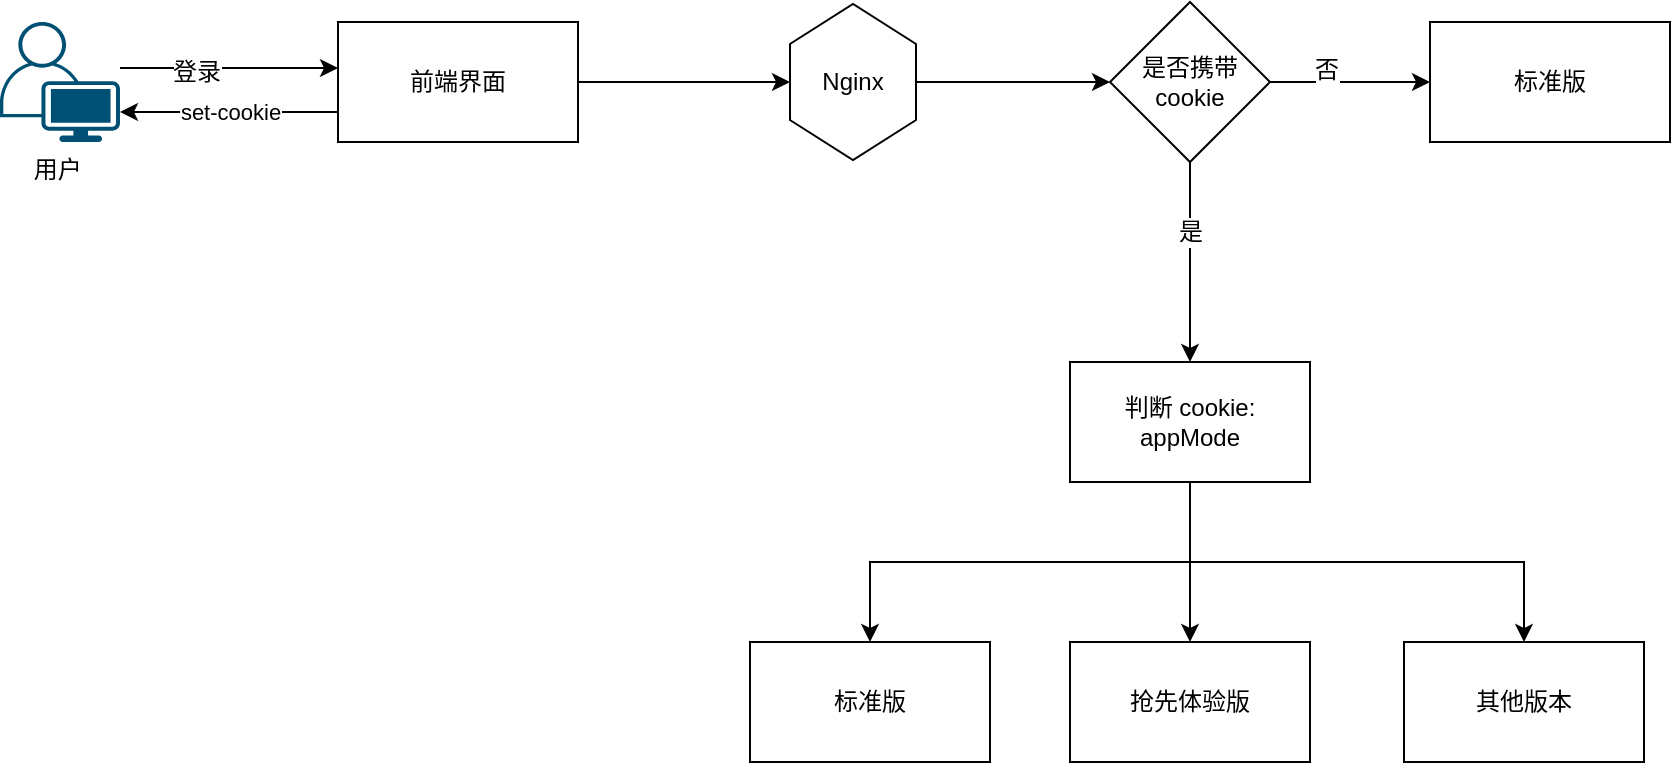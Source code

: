 <mxfile version="20.8.5" type="device" pages="2"><diagram id="Lj4i5xikGkeL3RPXpjpq" name="纯 Nginx 方案"><mxGraphModel dx="1434" dy="764" grid="1" gridSize="10" guides="1" tooltips="1" connect="1" arrows="1" fold="1" page="1" pageScale="1" pageWidth="827" pageHeight="1169" math="0" shadow="0"><root><mxCell id="0"/><mxCell id="1" parent="0"/><mxCell id="R74xd2Scuc7fx_sakegf-1" value="" style="edgeStyle=orthogonalEdgeStyle;rounded=0;orthogonalLoop=1;jettySize=auto;html=1;fontSize=12;fontColor=#000000;strokeColor=#000000;strokeWidth=1;" parent="1" edge="1"><mxGeometry relative="1" as="geometry"><mxPoint x="185" y="428" as="sourcePoint"/><mxPoint x="294" y="428" as="targetPoint"/></mxGeometry></mxCell><mxCell id="R74xd2Scuc7fx_sakegf-2" value="登录" style="edgeLabel;html=1;align=center;verticalAlign=middle;resizable=0;points=[];fontSize=12;fontColor=#000000;" parent="R74xd2Scuc7fx_sakegf-1" vertex="1" connectable="0"><mxGeometry x="-0.303" y="-2" relative="1" as="geometry"><mxPoint as="offset"/></mxGeometry></mxCell><mxCell id="R74xd2Scuc7fx_sakegf-3" value="用户&amp;nbsp;" style="points=[[0.35,0,0],[0.98,0.51,0],[1,0.71,0],[0.67,1,0],[0,0.795,0],[0,0.65,0]];verticalLabelPosition=bottom;sketch=0;html=1;verticalAlign=top;aspect=fixed;align=center;pointerEvents=1;shape=mxgraph.cisco19.user;fillColor=#005073;strokeColor=none;dashed=1;fillStyle=auto;fontSize=12;fontColor=#000000;" parent="1" vertex="1"><mxGeometry x="125" y="405" width="60" height="60" as="geometry"/></mxCell><mxCell id="R74xd2Scuc7fx_sakegf-4" value="" style="edgeStyle=orthogonalEdgeStyle;rounded=0;orthogonalLoop=1;jettySize=auto;html=1;fontSize=12;fontColor=#000000;strokeColor=#000000;strokeWidth=1;" parent="1" source="R74xd2Scuc7fx_sakegf-5" target="R74xd2Scuc7fx_sakegf-8" edge="1"><mxGeometry relative="1" as="geometry"/></mxCell><mxCell id="Kba4ZXhFFM90eQ3G9MbU-1" value="set-cookie" style="edgeStyle=orthogonalEdgeStyle;rounded=0;orthogonalLoop=1;jettySize=auto;html=1;endArrow=classic;endFill=1;" parent="1" source="R74xd2Scuc7fx_sakegf-5" target="R74xd2Scuc7fx_sakegf-3" edge="1"><mxGeometry relative="1" as="geometry"><Array as="points"><mxPoint x="210" y="450"/><mxPoint x="210" y="450"/></Array></mxGeometry></mxCell><mxCell id="R74xd2Scuc7fx_sakegf-5" value="前端界面" style="whiteSpace=wrap;html=1;verticalAlign=middle;sketch=0;fillStyle=auto;" parent="1" vertex="1"><mxGeometry x="294" y="405" width="120" height="60" as="geometry"/></mxCell><mxCell id="R74xd2Scuc7fx_sakegf-6" value="" style="edgeStyle=orthogonalEdgeStyle;rounded=0;orthogonalLoop=1;jettySize=auto;html=1;fontSize=12;fontColor=#000000;strokeColor=#000000;strokeWidth=1;startArrow=none;" parent="1" source="R74xd2Scuc7fx_sakegf-12" target="R74xd2Scuc7fx_sakegf-9" edge="1"><mxGeometry relative="1" as="geometry"/></mxCell><mxCell id="R74xd2Scuc7fx_sakegf-7" value="否" style="edgeLabel;html=1;align=center;verticalAlign=middle;resizable=0;points=[];fontSize=12;fontColor=#000000;" parent="R74xd2Scuc7fx_sakegf-6" vertex="1" connectable="0"><mxGeometry x="-0.311" y="6" relative="1" as="geometry"><mxPoint as="offset"/></mxGeometry></mxCell><mxCell id="R74xd2Scuc7fx_sakegf-8" value="Nginx" style="shape=hexagon;perimeter=hexagonPerimeter2;whiteSpace=wrap;html=1;fixedSize=1;fontFamily=Helvetica;fontSize=12;fontColor=default;align=center;strokeColor=default;fillColor=default;sketch=0;fillStyle=auto;direction=south;" parent="1" vertex="1"><mxGeometry x="520" y="396" width="63" height="78" as="geometry"/></mxCell><mxCell id="R74xd2Scuc7fx_sakegf-9" value="标准版" style="whiteSpace=wrap;html=1;verticalAlign=middle;sketch=0;fillStyle=auto;" parent="1" vertex="1"><mxGeometry x="840" y="405" width="120" height="60" as="geometry"/></mxCell><mxCell id="R74xd2Scuc7fx_sakegf-10" value="" style="edgeStyle=orthogonalEdgeStyle;rounded=0;orthogonalLoop=1;jettySize=auto;html=1;fontSize=12;fontColor=#000000;strokeColor=#000000;strokeWidth=1;" parent="1" source="R74xd2Scuc7fx_sakegf-12" target="R74xd2Scuc7fx_sakegf-17" edge="1"><mxGeometry relative="1" as="geometry"/></mxCell><mxCell id="R74xd2Scuc7fx_sakegf-11" value="是" style="edgeLabel;html=1;align=center;verticalAlign=middle;resizable=0;points=[];fontSize=12;fontColor=#000000;" parent="R74xd2Scuc7fx_sakegf-10" vertex="1" connectable="0"><mxGeometry x="-0.3" relative="1" as="geometry"><mxPoint as="offset"/></mxGeometry></mxCell><mxCell id="R74xd2Scuc7fx_sakegf-12" value="是否携带cookie" style="rhombus;whiteSpace=wrap;html=1;fillStyle=auto;fontSize=12;fontColor=#000000;strokeColor=default;strokeWidth=1;fillColor=#FFFFFF;" parent="1" vertex="1"><mxGeometry x="680" y="395" width="80" height="80" as="geometry"/></mxCell><mxCell id="R74xd2Scuc7fx_sakegf-13" value="" style="edgeStyle=orthogonalEdgeStyle;rounded=0;orthogonalLoop=1;jettySize=auto;html=1;fontSize=12;fontColor=#000000;strokeColor=#000000;strokeWidth=1;endArrow=classic;endFill=1;" parent="1" source="R74xd2Scuc7fx_sakegf-8" target="R74xd2Scuc7fx_sakegf-12" edge="1"><mxGeometry relative="1" as="geometry"><mxPoint x="614" y="435" as="sourcePoint"/><mxPoint x="887" y="375" as="targetPoint"/></mxGeometry></mxCell><mxCell id="R74xd2Scuc7fx_sakegf-14" value="" style="edgeStyle=orthogonalEdgeStyle;rounded=0;orthogonalLoop=1;jettySize=auto;html=1;fontSize=12;fontColor=#000000;strokeColor=#000000;strokeWidth=1;exitX=0.5;exitY=1;exitDx=0;exitDy=0;" parent="1" source="R74xd2Scuc7fx_sakegf-17" target="R74xd2Scuc7fx_sakegf-18" edge="1"><mxGeometry relative="1" as="geometry"/></mxCell><mxCell id="R74xd2Scuc7fx_sakegf-15" style="edgeStyle=orthogonalEdgeStyle;rounded=0;orthogonalLoop=1;jettySize=auto;html=1;fontSize=12;fontColor=#000000;strokeColor=#000000;strokeWidth=1;" parent="1" source="R74xd2Scuc7fx_sakegf-17" target="R74xd2Scuc7fx_sakegf-19" edge="1"><mxGeometry relative="1" as="geometry"/></mxCell><mxCell id="R74xd2Scuc7fx_sakegf-16" style="edgeStyle=orthogonalEdgeStyle;rounded=0;orthogonalLoop=1;jettySize=auto;html=1;fontSize=12;fontColor=#000000;strokeColor=#000000;strokeWidth=1;exitX=0.5;exitY=1;exitDx=0;exitDy=0;" parent="1" source="R74xd2Scuc7fx_sakegf-17" target="R74xd2Scuc7fx_sakegf-20" edge="1"><mxGeometry relative="1" as="geometry"/></mxCell><mxCell id="R74xd2Scuc7fx_sakegf-17" value="判断 cookie: appMode" style="whiteSpace=wrap;html=1;fillColor=#FFFFFF;fontColor=#000000;fillStyle=auto;strokeWidth=1;" parent="1" vertex="1"><mxGeometry x="660" y="575" width="120" height="60" as="geometry"/></mxCell><mxCell id="R74xd2Scuc7fx_sakegf-18" value="标准版" style="whiteSpace=wrap;html=1;fillColor=#FFFFFF;fontColor=#000000;fillStyle=auto;strokeWidth=1;" parent="1" vertex="1"><mxGeometry x="500" y="715" width="120" height="60" as="geometry"/></mxCell><mxCell id="R74xd2Scuc7fx_sakegf-19" value="抢先体验版" style="whiteSpace=wrap;html=1;fillColor=#FFFFFF;fontColor=#000000;fillStyle=auto;strokeWidth=1;" parent="1" vertex="1"><mxGeometry x="660" y="715" width="120" height="60" as="geometry"/></mxCell><mxCell id="R74xd2Scuc7fx_sakegf-20" value="其他版本" style="whiteSpace=wrap;html=1;fillColor=#FFFFFF;fontColor=#000000;fillStyle=auto;strokeWidth=1;" parent="1" vertex="1"><mxGeometry x="827" y="715" width="120" height="60" as="geometry"/></mxCell></root></mxGraphModel></diagram><diagram id="FSTp87mtZ20LPefeK-7d" name="代理方案"><mxGraphModel dx="1434" dy="764" grid="1" gridSize="10" guides="1" tooltips="1" connect="1" arrows="1" fold="1" page="1" pageScale="1" pageWidth="827" pageHeight="1169" math="0" shadow="0"><root><mxCell id="0"/><mxCell id="1" parent="0"/><mxCell id="z4i1LDjiD8hPqn8kYCWz-1" value="&lt;font style=&quot;font-size: 16px;&quot;&gt;Server contents&lt;/font&gt;" style="points=[[0,0],[0.25,0],[0.5,0],[0.75,0],[1,0],[1,0.25],[1,0.5],[1,0.75],[1,1],[0.75,1],[0.5,1],[0.25,1],[0,1],[0,0.75],[0,0.5],[0,0.25]];outlineConnect=0;gradientColor=none;html=1;whiteSpace=wrap;fontSize=16;fontStyle=0;container=1;pointerEvents=0;collapsible=0;recursiveResize=0;shape=mxgraph.aws4.group;grIcon=mxgraph.aws4.group_on_premise;strokeColor=#5A6C86;fillColor=none;verticalAlign=top;align=left;spacingLeft=30;fontColor=#5A6C86;dashed=0;" vertex="1" parent="1"><mxGeometry x="560" y="290" width="180" height="290" as="geometry"/></mxCell><mxCell id="z4i1LDjiD8hPqn8kYCWz-2" value="stable" style="shape=folder;fontStyle=1;tabWidth=110;tabHeight=30;tabPosition=left;html=1;boundedLbl=1;labelInHeader=1;container=1;collapsible=0;recursiveResize=0;fontSize=16;strokeWidth=1;" vertex="1" parent="z4i1LDjiD8hPqn8kYCWz-1"><mxGeometry x="15" y="62.5" width="150" height="100" as="geometry"/></mxCell><mxCell id="z4i1LDjiD8hPqn8kYCWz-3" value="index.html" style="html=1;fontSize=16;strokeWidth=1;" vertex="1" parent="z4i1LDjiD8hPqn8kYCWz-2"><mxGeometry width="110" height="30" relative="1" as="geometry"><mxPoint x="20" y="50" as="offset"/></mxGeometry></mxCell><mxCell id="z4i1LDjiD8hPqn8kYCWz-4" value="canary" style="shape=folder;fontStyle=1;tabWidth=110;tabHeight=30;tabPosition=left;html=1;boundedLbl=1;labelInHeader=1;container=1;collapsible=0;recursiveResize=0;fontSize=16;strokeWidth=1;" vertex="1" parent="z4i1LDjiD8hPqn8kYCWz-1"><mxGeometry x="15" y="180" width="150" height="100" as="geometry"/></mxCell><mxCell id="z4i1LDjiD8hPqn8kYCWz-5" value="index.html" style="html=1;fontSize=16;strokeWidth=1;" vertex="1" parent="z4i1LDjiD8hPqn8kYCWz-4"><mxGeometry width="110" height="30" relative="1" as="geometry"><mxPoint x="20" y="50" as="offset"/></mxGeometry></mxCell><mxCell id="z4i1LDjiD8hPqn8kYCWz-6" value="用户" style="points=[[0.35,0,0],[0.98,0.51,0],[1,0.71,0],[0.67,1,0],[0,0.795,0],[0,0.65,0]];verticalLabelPosition=bottom;sketch=0;html=1;verticalAlign=top;aspect=fixed;align=center;pointerEvents=1;shape=mxgraph.cisco19.user;fillColor=#005073;strokeColor=none;fontSize=16;" vertex="1" parent="1"><mxGeometry x="80" y="410" width="50" height="50" as="geometry"/></mxCell><mxCell id="z4i1LDjiD8hPqn8kYCWz-7" value="访问" style="edgeStyle=orthogonalEdgeStyle;rounded=0;orthogonalLoop=1;jettySize=auto;html=1;fontSize=16;endArrow=classic;endFill=1;" edge="1" parent="1" source="z4i1LDjiD8hPqn8kYCWz-6" target="z4i1LDjiD8hPqn8kYCWz-8"><mxGeometry relative="1" as="geometry"><mxPoint x="90" y="435" as="sourcePoint"/><mxPoint x="90" y="477.5" as="targetPoint"/></mxGeometry></mxCell><mxCell id="z4i1LDjiD8hPqn8kYCWz-8" value="服务" style="swimlane;fontSize=15;strokeWidth=1;" vertex="1" parent="1"><mxGeometry x="240" y="290" width="220" height="290" as="geometry"/></mxCell><mxCell id="z4i1LDjiD8hPqn8kYCWz-9" style="edgeStyle=orthogonalEdgeStyle;rounded=0;orthogonalLoop=1;jettySize=auto;html=1;fontSize=16;endArrow=none;endFill=0;" edge="1" parent="z4i1LDjiD8hPqn8kYCWz-8" source="z4i1LDjiD8hPqn8kYCWz-15" target="z4i1LDjiD8hPqn8kYCWz-14"><mxGeometry relative="1" as="geometry"><mxPoint x="94.5" y="62.3" as="sourcePoint"/></mxGeometry></mxCell><mxCell id="z4i1LDjiD8hPqn8kYCWz-10" style="edgeStyle=orthogonalEdgeStyle;rounded=0;orthogonalLoop=1;jettySize=auto;html=1;fontSize=16;endArrow=none;endFill=0;" edge="1" parent="z4i1LDjiD8hPqn8kYCWz-8" source="z4i1LDjiD8hPqn8kYCWz-11" target="z4i1LDjiD8hPqn8kYCWz-14"><mxGeometry relative="1" as="geometry"/></mxCell><mxCell id="z4i1LDjiD8hPqn8kYCWz-11" value="后端服务" style="rounded=0;whiteSpace=wrap;html=1;fontSize=16;strokeWidth=1;" vertex="1" parent="z4i1LDjiD8hPqn8kYCWz-8"><mxGeometry x="27.25" y="140" width="90" height="40" as="geometry"/></mxCell><mxCell id="z4i1LDjiD8hPqn8kYCWz-12" style="edgeStyle=orthogonalEdgeStyle;rounded=0;orthogonalLoop=1;jettySize=auto;html=1;fontSize=16;endArrow=none;endFill=0;" edge="1" parent="z4i1LDjiD8hPqn8kYCWz-8" source="z4i1LDjiD8hPqn8kYCWz-13" target="z4i1LDjiD8hPqn8kYCWz-14"><mxGeometry relative="1" as="geometry"/></mxCell><mxCell id="z4i1LDjiD8hPqn8kYCWz-13" value="前端代码" style="rounded=0;whiteSpace=wrap;html=1;fontSize=16;strokeWidth=1;" vertex="1" parent="z4i1LDjiD8hPqn8kYCWz-8"><mxGeometry x="27.25" y="220" width="90" height="40" as="geometry"/></mxCell><mxCell id="z4i1LDjiD8hPqn8kYCWz-14" value="" style="shape=xor;whiteSpace=wrap;html=1;fontSize=16;strokeWidth=1;" vertex="1" parent="z4i1LDjiD8hPqn8kYCWz-8"><mxGeometry x="170" y="140" width="30" height="40" as="geometry"/></mxCell><mxCell id="z4i1LDjiD8hPqn8kYCWz-15" value="nginx" style="rounded=0;whiteSpace=wrap;html=1;fontSize=16;strokeWidth=1;" vertex="1" parent="z4i1LDjiD8hPqn8kYCWz-8"><mxGeometry x="27.25" y="60" width="90" height="40" as="geometry"/></mxCell><mxCell id="z4i1LDjiD8hPqn8kYCWz-16" value="&lt;font style=&quot;font-size: 16px;&quot;&gt;返回 html&lt;/font&gt;" style="edgeStyle=orthogonalEdgeStyle;rounded=0;orthogonalLoop=1;jettySize=auto;html=1;entryX=0.67;entryY=1;entryDx=0;entryDy=0;entryPerimeter=0;fontSize=14;endArrow=classic;endFill=1;exitX=0.5;exitY=1;exitDx=0;exitDy=0;" edge="1" parent="1" source="z4i1LDjiD8hPqn8kYCWz-1" target="z4i1LDjiD8hPqn8kYCWz-6"><mxGeometry relative="1" as="geometry"/></mxCell><mxCell id="z4i1LDjiD8hPqn8kYCWz-17" style="edgeStyle=orthogonalEdgeStyle;rounded=0;orthogonalLoop=1;jettySize=auto;html=1;fontSize=15;endArrow=classic;endFill=1;" edge="1" parent="1" source="z4i1LDjiD8hPqn8kYCWz-14" target="z4i1LDjiD8hPqn8kYCWz-2"><mxGeometry relative="1" as="geometry"/></mxCell><mxCell id="z4i1LDjiD8hPqn8kYCWz-18" style="edgeStyle=orthogonalEdgeStyle;rounded=0;orthogonalLoop=1;jettySize=auto;html=1;fontSize=15;endArrow=classic;endFill=1;" edge="1" parent="1" source="z4i1LDjiD8hPqn8kYCWz-14" target="z4i1LDjiD8hPqn8kYCWz-4"><mxGeometry relative="1" as="geometry"/></mxCell></root></mxGraphModel></diagram></mxfile>